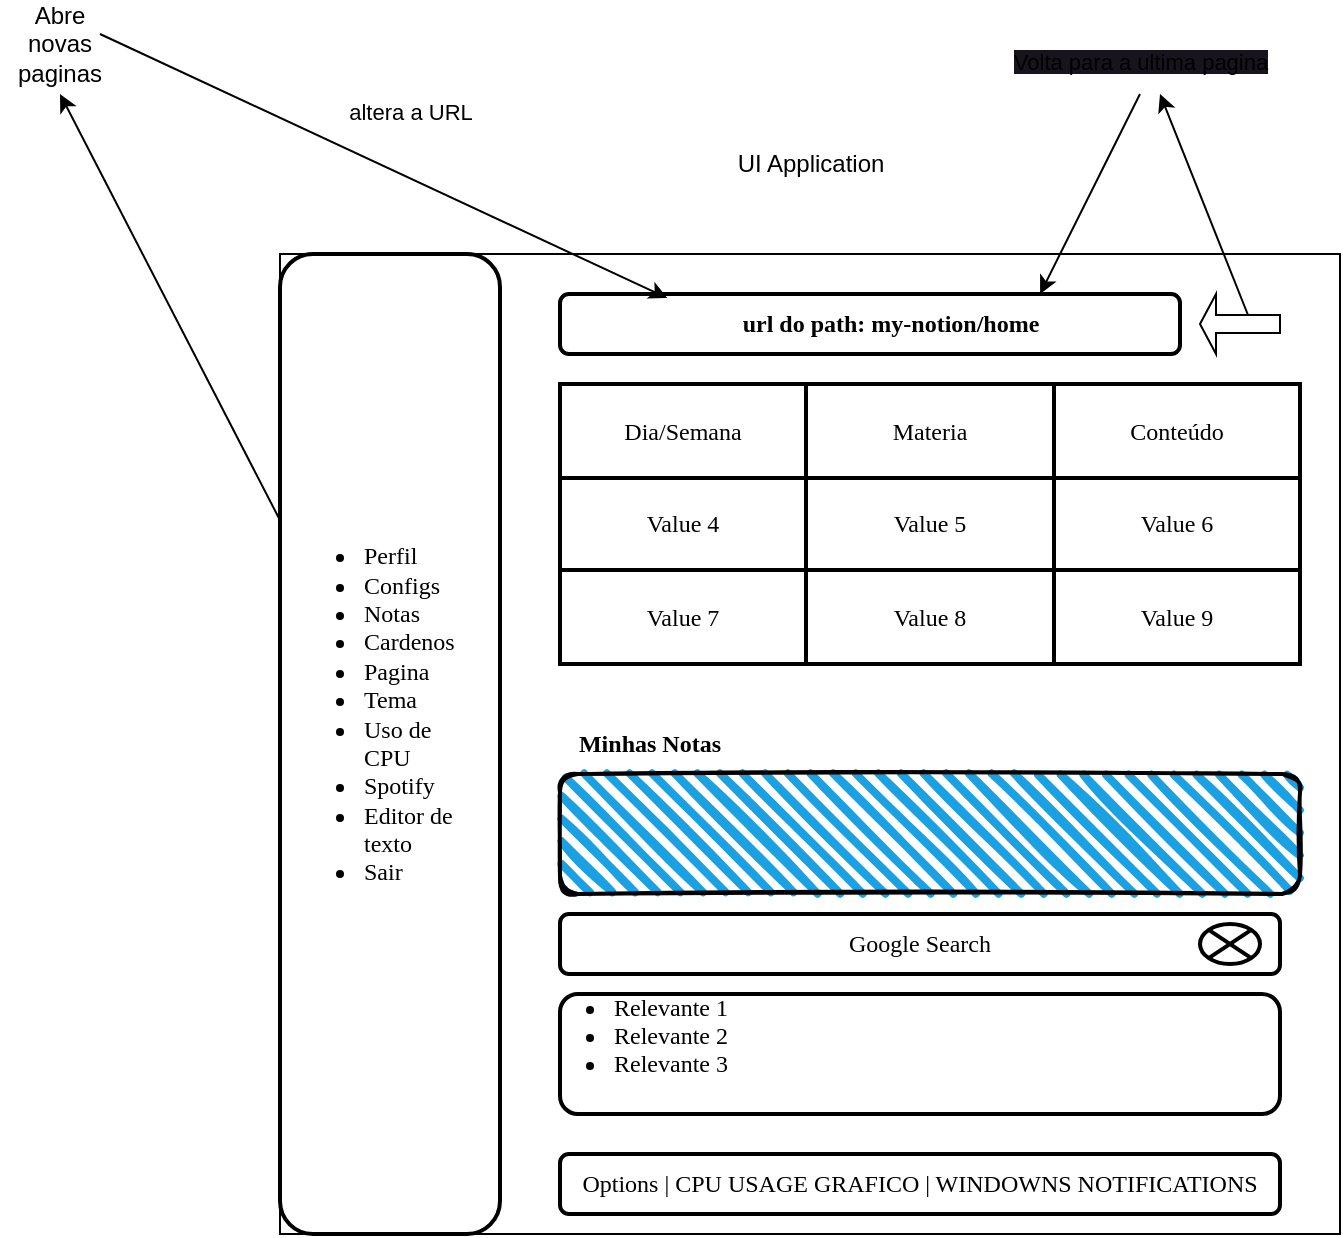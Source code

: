 <mxfile>
    <diagram id="b6GybXbojW94gQtkb4vK" name="Página-1">
        <mxGraphModel dx="903" dy="646" grid="1" gridSize="10" guides="1" tooltips="1" connect="1" arrows="1" fold="1" page="1" pageScale="1" pageWidth="850" pageHeight="1100" math="0" shadow="0">
            <root>
                <mxCell id="0"/>
                <mxCell id="1" parent="0"/>
                <mxCell id="2" value="" style="rounded=0;whiteSpace=wrap;html=1;" parent="1" vertex="1">
                    <mxGeometry x="190" y="160" width="530" height="490" as="geometry"/>
                </mxCell>
                <mxCell id="3" value="UI Application" style="text;html=1;align=center;verticalAlign=middle;resizable=0;points=[];autosize=1;strokeColor=none;fillColor=none;strokeWidth=5;" parent="1" vertex="1">
                    <mxGeometry x="405" y="100" width="100" height="30" as="geometry"/>
                </mxCell>
                <mxCell id="4" value="" style="rounded=1;whiteSpace=wrap;html=1;strokeWidth=2;" parent="1" vertex="1">
                    <mxGeometry x="330" y="180" width="310" height="30" as="geometry"/>
                </mxCell>
                <mxCell id="5" value="&lt;pre&gt;&lt;b&gt;&lt;font face=&quot;Comic Sans MS&quot;&gt;url do path: my-notion/home&lt;/font&gt;&lt;/b&gt;&lt;/pre&gt;" style="text;html=1;align=center;verticalAlign=middle;resizable=0;points=[];autosize=1;strokeColor=none;fillColor=none;strokeWidth=12;" parent="1" vertex="1">
                    <mxGeometry x="400" y="170" width="190" height="50" as="geometry"/>
                </mxCell>
                <mxCell id="7" value="" style="rounded=1;whiteSpace=wrap;html=1;strokeWidth=2;fontFamily=Comic Sans MS;" parent="1" vertex="1">
                    <mxGeometry x="190" y="160" width="110" height="490" as="geometry"/>
                </mxCell>
                <mxCell id="37" style="edgeStyle=none;html=1;" parent="1" source="8" edge="1">
                    <mxGeometry relative="1" as="geometry">
                        <mxPoint x="80" y="80" as="targetPoint"/>
                    </mxGeometry>
                </mxCell>
                <mxCell id="8" value="&lt;ul&gt;&lt;li&gt;Perfil&lt;/li&gt;&lt;li&gt;Configs&lt;/li&gt;&lt;li&gt;Notas&lt;/li&gt;&lt;li&gt;Cardenos&lt;/li&gt;&lt;li&gt;Pagina&lt;/li&gt;&lt;li&gt;Tema&lt;/li&gt;&lt;li&gt;Uso de CPU&lt;/li&gt;&lt;li&gt;Spotify&lt;/li&gt;&lt;li&gt;Editor de texto&lt;/li&gt;&lt;li&gt;Sair&lt;/li&gt;&lt;/ul&gt;" style="text;strokeColor=none;fillColor=none;html=1;whiteSpace=wrap;verticalAlign=middle;overflow=hidden;strokeWidth=2;fontFamily=Comic Sans MS;" parent="1" vertex="1">
                    <mxGeometry x="190" y="285" width="100" height="210" as="geometry"/>
                </mxCell>
                <mxCell id="9" value="" style="childLayout=tableLayout;recursiveResize=0;shadow=0;fillColor=none;strokeWidth=2;fontFamily=Comic Sans MS;" parent="1" vertex="1">
                    <mxGeometry x="330" y="225" width="370" height="140" as="geometry"/>
                </mxCell>
                <mxCell id="10" value="" style="shape=tableRow;horizontal=0;startSize=0;swimlaneHead=0;swimlaneBody=0;top=0;left=0;bottom=0;right=0;dropTarget=0;collapsible=0;recursiveResize=0;expand=0;fontStyle=0;fillColor=none;strokeColor=inherit;strokeWidth=2;fontFamily=Comic Sans MS;" parent="9" vertex="1">
                    <mxGeometry width="370" height="47" as="geometry"/>
                </mxCell>
                <mxCell id="11" value="Dia/Semana" style="connectable=0;recursiveResize=0;strokeColor=inherit;fillColor=none;align=center;whiteSpace=wrap;html=1;strokeWidth=2;fontFamily=Comic Sans MS;" parent="10" vertex="1">
                    <mxGeometry width="123" height="47" as="geometry">
                        <mxRectangle width="123" height="47" as="alternateBounds"/>
                    </mxGeometry>
                </mxCell>
                <mxCell id="12" value="Materia" style="connectable=0;recursiveResize=0;strokeColor=inherit;fillColor=none;align=center;whiteSpace=wrap;html=1;strokeWidth=2;fontFamily=Comic Sans MS;" parent="10" vertex="1">
                    <mxGeometry x="123" width="124" height="47" as="geometry">
                        <mxRectangle width="124" height="47" as="alternateBounds"/>
                    </mxGeometry>
                </mxCell>
                <mxCell id="13" value="Conteúdo" style="connectable=0;recursiveResize=0;strokeColor=inherit;fillColor=none;align=center;whiteSpace=wrap;html=1;strokeWidth=2;fontFamily=Comic Sans MS;" parent="10" vertex="1">
                    <mxGeometry x="247" width="123" height="47" as="geometry">
                        <mxRectangle width="123" height="47" as="alternateBounds"/>
                    </mxGeometry>
                </mxCell>
                <mxCell id="14" style="shape=tableRow;horizontal=0;startSize=0;swimlaneHead=0;swimlaneBody=0;top=0;left=0;bottom=0;right=0;dropTarget=0;collapsible=0;recursiveResize=0;expand=0;fontStyle=0;fillColor=none;strokeColor=inherit;strokeWidth=2;fontFamily=Comic Sans MS;" parent="9" vertex="1">
                    <mxGeometry y="47" width="370" height="46" as="geometry"/>
                </mxCell>
                <mxCell id="15" value="Value 4" style="connectable=0;recursiveResize=0;strokeColor=inherit;fillColor=none;align=center;whiteSpace=wrap;html=1;strokeWidth=2;fontFamily=Comic Sans MS;" parent="14" vertex="1">
                    <mxGeometry width="123" height="46" as="geometry">
                        <mxRectangle width="123" height="46" as="alternateBounds"/>
                    </mxGeometry>
                </mxCell>
                <mxCell id="16" value="Value 5" style="connectable=0;recursiveResize=0;strokeColor=inherit;fillColor=none;align=center;whiteSpace=wrap;html=1;strokeWidth=2;fontFamily=Comic Sans MS;" parent="14" vertex="1">
                    <mxGeometry x="123" width="124" height="46" as="geometry">
                        <mxRectangle width="124" height="46" as="alternateBounds"/>
                    </mxGeometry>
                </mxCell>
                <mxCell id="17" value="Value 6" style="connectable=0;recursiveResize=0;strokeColor=inherit;fillColor=none;align=center;whiteSpace=wrap;html=1;strokeWidth=2;fontFamily=Comic Sans MS;" parent="14" vertex="1">
                    <mxGeometry x="247" width="123" height="46" as="geometry">
                        <mxRectangle width="123" height="46" as="alternateBounds"/>
                    </mxGeometry>
                </mxCell>
                <mxCell id="18" style="shape=tableRow;horizontal=0;startSize=0;swimlaneHead=0;swimlaneBody=0;top=0;left=0;bottom=0;right=0;dropTarget=0;collapsible=0;recursiveResize=0;expand=0;fontStyle=0;fillColor=none;strokeColor=inherit;strokeWidth=2;fontFamily=Comic Sans MS;" parent="9" vertex="1">
                    <mxGeometry y="93" width="370" height="47" as="geometry"/>
                </mxCell>
                <mxCell id="19" value="Value 7" style="connectable=0;recursiveResize=0;strokeColor=inherit;fillColor=none;align=center;whiteSpace=wrap;html=1;strokeWidth=2;fontFamily=Comic Sans MS;" parent="18" vertex="1">
                    <mxGeometry width="123" height="47" as="geometry">
                        <mxRectangle width="123" height="47" as="alternateBounds"/>
                    </mxGeometry>
                </mxCell>
                <mxCell id="20" value="Value 8" style="connectable=0;recursiveResize=0;strokeColor=inherit;fillColor=none;align=center;whiteSpace=wrap;html=1;strokeWidth=2;fontFamily=Comic Sans MS;" parent="18" vertex="1">
                    <mxGeometry x="123" width="124" height="47" as="geometry">
                        <mxRectangle width="124" height="47" as="alternateBounds"/>
                    </mxGeometry>
                </mxCell>
                <mxCell id="21" value="Value 9" style="connectable=0;recursiveResize=0;strokeColor=inherit;fillColor=none;align=center;whiteSpace=wrap;html=1;strokeWidth=2;fontFamily=Comic Sans MS;" parent="18" vertex="1">
                    <mxGeometry x="247" width="123" height="47" as="geometry">
                        <mxRectangle width="123" height="47" as="alternateBounds"/>
                    </mxGeometry>
                </mxCell>
                <mxCell id="22" value="Minhas Notas" style="text;html=1;strokeColor=none;fillColor=none;align=center;verticalAlign=middle;whiteSpace=wrap;rounded=0;strokeWidth=2;fontFamily=Comic Sans MS;fontStyle=1" parent="1" vertex="1">
                    <mxGeometry x="310" y="390" width="130" height="30" as="geometry"/>
                </mxCell>
                <mxCell id="23" value="" style="rounded=1;whiteSpace=wrap;html=1;strokeWidth=2;fillWeight=4;hachureGap=8;hachureAngle=45;fillColor=#1ba1e2;sketch=1;fontFamily=Comic Sans MS;" parent="1" vertex="1">
                    <mxGeometry x="330" y="420" width="370" height="60" as="geometry"/>
                </mxCell>
                <mxCell id="24" value="Options | CPU USAGE GRAFICO | WINDOWNS NOTIFICATIONS" style="rounded=1;whiteSpace=wrap;html=1;strokeWidth=2;fontFamily=Comic Sans MS;" parent="1" vertex="1">
                    <mxGeometry x="330" y="610" width="360" height="30" as="geometry"/>
                </mxCell>
                <mxCell id="27" value="Google Search" style="rounded=1;whiteSpace=wrap;html=1;strokeWidth=2;fontFamily=Comic Sans MS;" parent="1" vertex="1">
                    <mxGeometry x="330" y="490" width="360" height="30" as="geometry"/>
                </mxCell>
                <mxCell id="32" value="" style="rounded=1;whiteSpace=wrap;html=1;strokeWidth=2;fontFamily=Comic Sans MS;" parent="1" vertex="1">
                    <mxGeometry x="330" y="530" width="360" height="60" as="geometry"/>
                </mxCell>
                <mxCell id="33" value="&lt;ul&gt;&lt;li&gt;Relevante 1&lt;/li&gt;&lt;li&gt;Relevante 2&lt;/li&gt;&lt;li&gt;Relevante 3&lt;/li&gt;&lt;/ul&gt;" style="text;strokeColor=none;fillColor=none;html=1;whiteSpace=wrap;verticalAlign=middle;overflow=hidden;strokeWidth=2;fontFamily=Comic Sans MS;" parent="1" vertex="1">
                    <mxGeometry x="315" y="515" width="235" height="70" as="geometry"/>
                </mxCell>
                <mxCell id="36" value="" style="shape=sumEllipse;perimeter=ellipsePerimeter;whiteSpace=wrap;html=1;backgroundOutline=1;strokeWidth=2;fontFamily=Comic Sans MS;labelBackgroundColor=#CC0000;labelBorderColor=#CC0000;" parent="1" vertex="1">
                    <mxGeometry x="650" y="495" width="30" height="20" as="geometry"/>
                </mxCell>
                <mxCell id="39" value="altera a URL" style="edgeStyle=none;html=1;entryX=0.173;entryY=0.067;entryDx=0;entryDy=0;entryPerimeter=0;" parent="1" target="4" edge="1">
                    <mxGeometry x="-0.001" y="30" relative="1" as="geometry">
                        <mxPoint x="100" y="50" as="sourcePoint"/>
                        <Array as="points"/>
                        <mxPoint as="offset"/>
                    </mxGeometry>
                </mxCell>
                <mxCell id="38" value="Abre novas paginas" style="text;html=1;strokeColor=none;fillColor=none;align=center;verticalAlign=middle;whiteSpace=wrap;rounded=0;" parent="1" vertex="1">
                    <mxGeometry x="50" y="40" width="60" height="30" as="geometry"/>
                </mxCell>
                <mxCell id="44" value="" style="edgeStyle=none;html=1;exitX=0;exitY=0;exitDx=16;exitDy=19.5;exitPerimeter=0;" parent="1" source="41" edge="1">
                    <mxGeometry relative="1" as="geometry">
                        <mxPoint x="630" y="80" as="targetPoint"/>
                    </mxGeometry>
                </mxCell>
                <mxCell id="41" value="" style="shape=singleArrow;direction=west;whiteSpace=wrap;html=1;" parent="1" vertex="1">
                    <mxGeometry x="650" y="180" width="40" height="30" as="geometry"/>
                </mxCell>
                <mxCell id="46" style="edgeStyle=none;html=1;exitX=0.5;exitY=1;exitDx=0;exitDy=0;entryX=0.895;entryY=0.2;entryDx=0;entryDy=0;entryPerimeter=0;" parent="1" source="45" target="5" edge="1">
                    <mxGeometry relative="1" as="geometry"/>
                </mxCell>
                <mxCell id="45" value="&lt;span style=&quot;font-size: 11px; font-weight: 400; background-color: rgb(24, 20, 29);&quot;&gt;Volta para a ultima pagina&lt;/span&gt;" style="text;strokeColor=none;fillColor=none;html=1;fontSize=24;fontStyle=1;verticalAlign=middle;align=center;" parent="1" vertex="1">
                    <mxGeometry x="570" y="40" width="100" height="40" as="geometry"/>
                </mxCell>
            </root>
        </mxGraphModel>
    </diagram>
</mxfile>